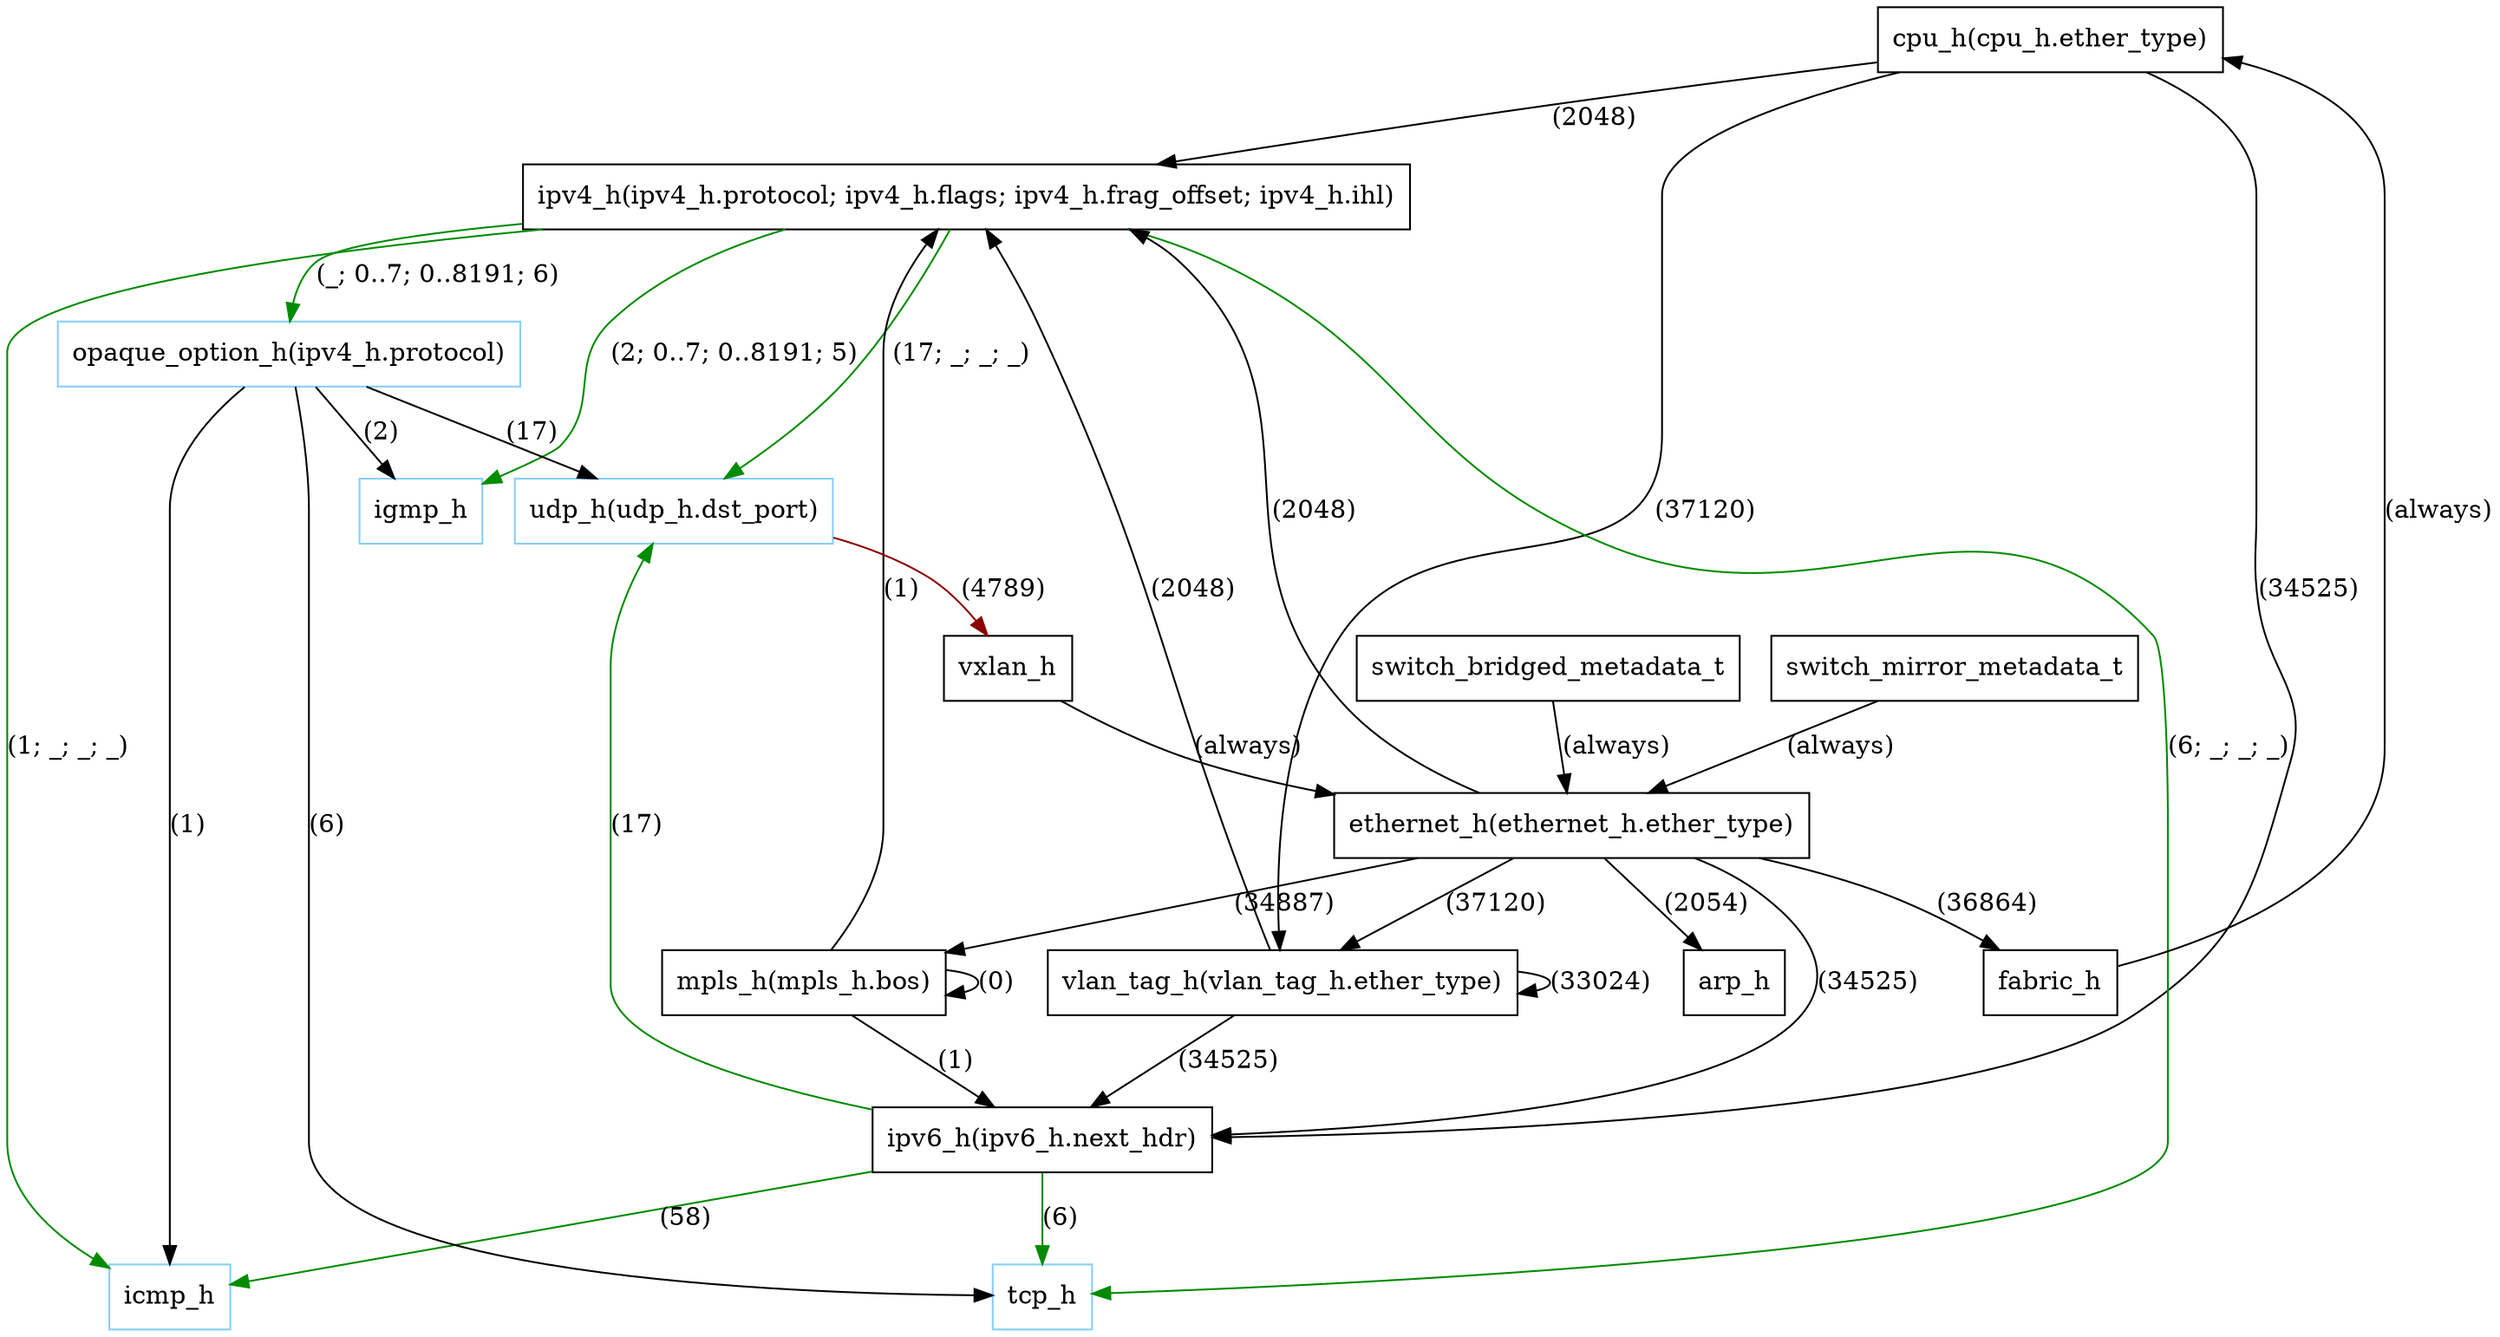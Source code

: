 digraph Transition{

cpu_h ["shape" = rectangle, "label" = "cpu_h(cpu_h.ether_type)"]

ipv4_h ["shape" = rectangle, "label" = "ipv4_h(ipv4_h.protocol; ipv4_h.flags; ipv4_h.frag_offset; ipv4_h.ihl)"]

ipv6_h ["shape" = rectangle, "label" = "ipv6_h(ipv6_h.next_hdr)"]

vlan_tag_h ["shape" = rectangle, "label" = "vlan_tag_h(vlan_tag_h.ether_type)"]

ethernet_h ["shape" = rectangle, "label" = "ethernet_h(ethernet_h.ether_type)"]

arp_h ["shape" = rectangle, "label" = "arp_h"]

fabric_h ["shape" = rectangle, "label" = "fabric_h"]

mpls_h ["shape" = rectangle, "label" = "mpls_h(mpls_h.bos)"]

icmp_h ["shape" = rectangle, "label" = "icmp_h","color" = lightskyblue]

igmp_h ["shape" = rectangle, "label" = "igmp_h","color" = lightskyblue]

opaque_option_h ["shape" = rectangle, "label" = "opaque_option_h(ipv4_h.protocol)","color" = lightskyblue]

tcp_h ["shape" = rectangle, "label" = "tcp_h","color" = lightskyblue]

udp_h ["shape" = rectangle, "label" = "udp_h(udp_h.dst_port)","color" = lightskyblue]

switch_bridged_metadata_t ["shape" = rectangle, "label" = "switch_bridged_metadata_t"]

switch_mirror_metadata_t ["shape" = rectangle, "label" = "switch_mirror_metadata_t"]

vxlan_h ["shape" = rectangle, "label" = "vxlan_h"]

cpu_h -> ipv4_h ["shape" = rectangle, "label" = "(2048)"]

cpu_h -> ipv6_h ["shape" = rectangle, "label" = "(34525)"]

cpu_h -> vlan_tag_h ["shape" = rectangle, "label" = "(37120)"]

ethernet_h -> arp_h ["shape" = rectangle, "label" = "(2054)"]

ethernet_h -> fabric_h ["shape" = rectangle, "label" = "(36864)"]

ethernet_h -> ipv4_h ["shape" = rectangle, "label" = "(2048)"]

ethernet_h -> ipv6_h ["shape" = rectangle, "label" = "(34525)"]

ethernet_h -> mpls_h ["shape" = rectangle, "label" = "(34887)"]

ethernet_h -> vlan_tag_h ["shape" = rectangle, "label" = "(37120)"]

fabric_h -> cpu_h ["shape" = rectangle, "label" = "(always)"]

ipv4_h -> icmp_h ["shape" = rectangle, "label" = "(1; _; _; _)","color" = green4]

ipv4_h -> igmp_h ["shape" = rectangle, "label" = "(2; 0..7; 0..8191; 5)","color" = green4]

ipv4_h -> opaque_option_h ["shape" = rectangle, "label" = "(_; 0..7; 0..8191; 6)","color" = green4]

ipv4_h -> tcp_h ["shape" = rectangle, "label" = "(6; _; _; _)","color" = green4]

ipv4_h -> udp_h ["shape" = rectangle, "label" = "(17; _; _; _)","color" = green4]

ipv6_h -> icmp_h ["shape" = rectangle, "label" = "(58)","color" = green4]

ipv6_h -> tcp_h ["shape" = rectangle, "label" = "(6)","color" = green4]

ipv6_h -> udp_h ["shape" = rectangle, "label" = "(17)","color" = green4]

mpls_h -> ipv4_h ["shape" = rectangle, "label" = "(1)"]

mpls_h -> ipv6_h ["shape" = rectangle, "label" = "(1)"]

mpls_h -> mpls_h ["shape" = rectangle, "label" = "(0)"]

opaque_option_h -> icmp_h ["shape" = rectangle, "label" = "(1)"]

opaque_option_h -> igmp_h ["shape" = rectangle, "label" = "(2)"]

opaque_option_h -> tcp_h ["shape" = rectangle, "label" = "(6)"]

opaque_option_h -> udp_h ["shape" = rectangle, "label" = "(17)"]

switch_bridged_metadata_t -> ethernet_h ["shape" = rectangle, "label" = "(always)"]

switch_mirror_metadata_t -> ethernet_h ["shape" = rectangle, "label" = "(always)"]

udp_h -> vxlan_h ["shape" = rectangle, "label" = "(4789)","color" = red4]

vlan_tag_h -> ipv4_h ["shape" = rectangle, "label" = "(2048)"]

vlan_tag_h -> ipv6_h ["shape" = rectangle, "label" = "(34525)"]

vlan_tag_h -> vlan_tag_h ["shape" = rectangle, "label" = "(33024)"]

vxlan_h -> ethernet_h ["shape" = rectangle, "label" = "(always)"]

}

